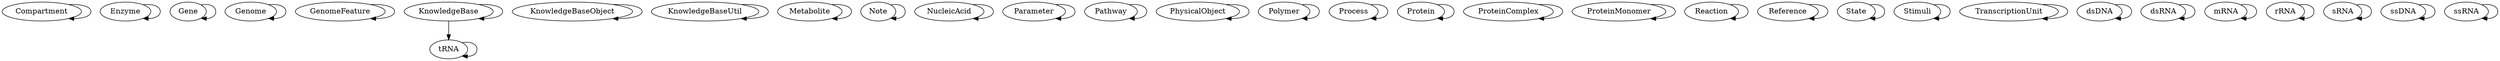 /* Created by mdot for Matlab */
digraph m2html {
  Compartment -> Compartment;
  Enzyme -> Enzyme;
  Gene -> Gene;
  Genome -> Genome;
  GenomeFeature -> GenomeFeature;
  KnowledgeBase -> KnowledgeBase;
  KnowledgeBase -> tRNA;
  KnowledgeBaseObject -> KnowledgeBaseObject;
  KnowledgeBaseUtil -> KnowledgeBaseUtil;
  Metabolite -> Metabolite;
  Note -> Note;
  NucleicAcid -> NucleicAcid;
  Parameter -> Parameter;
  Pathway -> Pathway;
  PhysicalObject -> PhysicalObject;
  Polymer -> Polymer;
  Process -> Process;
  Protein -> Protein;
  ProteinComplex -> ProteinComplex;
  ProteinMonomer -> ProteinMonomer;
  Reaction -> Reaction;
  Reference -> Reference;
  State -> State;
  Stimuli -> Stimuli;
  TranscriptionUnit -> TranscriptionUnit;
  dsDNA -> dsDNA;
  dsRNA -> dsRNA;
  mRNA -> mRNA;
  rRNA -> rRNA;
  sRNA -> sRNA;
  ssDNA -> ssDNA;
  ssRNA -> ssRNA;
  tRNA -> tRNA;

  Compartment [URL="Compartment.html"];
  Enzyme [URL="Enzyme.html"];
  Gene [URL="Gene.html"];
  Genome [URL="Genome.html"];
  GenomeFeature [URL="GenomeFeature.html"];
  KnowledgeBase [URL="KnowledgeBase.html"];
  KnowledgeBaseObject [URL="KnowledgeBaseObject.html"];
  KnowledgeBaseUtil [URL="KnowledgeBaseUtil.html"];
  Metabolite [URL="Metabolite.html"];
  Note [URL="Note.html"];
  NucleicAcid [URL="NucleicAcid.html"];
  Parameter [URL="Parameter.html"];
  Pathway [URL="Pathway.html"];
  PhysicalObject [URL="PhysicalObject.html"];
  Polymer [URL="Polymer.html"];
  Process [URL="Process.html"];
  Protein [URL="Protein.html"];
  ProteinComplex [URL="ProteinComplex.html"];
  ProteinMonomer [URL="ProteinMonomer.html"];
  Reaction [URL="Reaction.html"];
  Reference [URL="Reference.html"];
  State [URL="State.html"];
  Stimuli [URL="Stimuli.html"];
  TranscriptionUnit [URL="TranscriptionUnit.html"];
  dsDNA [URL="dsDNA.html"];
  dsRNA [URL="dsRNA.html"];
  mRNA [URL="mRNA.html"];
  rRNA [URL="rRNA.html"];
  sRNA [URL="sRNA.html"];
  ssDNA [URL="ssDNA.html"];
  ssRNA [URL="ssRNA.html"];
  tRNA [URL="tRNA.html"];
}